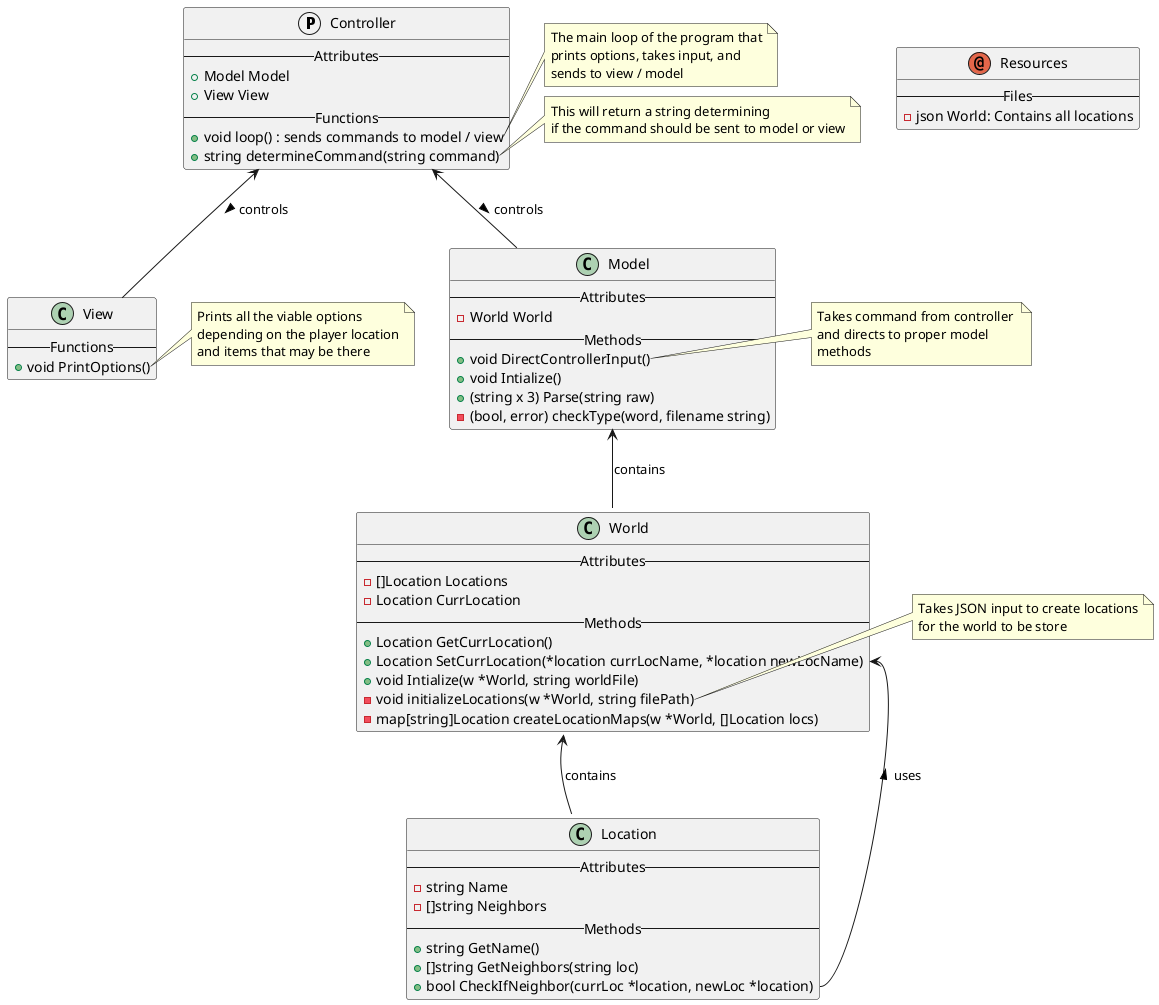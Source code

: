 @startuml class_diagram
protocol   Controller {
    --Attributes--
    + Model Model
    + View View
    --Functions--
    + void loop() : sends commands to model / view
    + string determineCommand(string command)
}
note right of Controller::loop
    The main loop of the program that
    prints options, takes input, and
    sends to view / model
end note
note right of Controller::determineCommand
    This will return a string determining
    if the command should be sent to model or view
end note

class   View {
    --Functions--
    + void PrintOptions()
}
note right of View::PrintOptions
    Prints all the viable options
    depending on the player location
    and items that may be there
end note

class   Model {
    --Attributes--
    - World World
    --Methods--
    + void DirectControllerInput()
    + void Intialize()
    + (string x 3) Parse(string raw)
    - (bool, error) checkType(word, filename string)
}
note right of Model::DirectControllerInput
    Takes command from controller 
    and directs to proper model
    methods
end note

class World {
    --Attributes--
    - []Location Locations
    - Location CurrLocation
    --Methods--
    + Location GetCurrLocation()
    + Location SetCurrLocation(*location currLocName, *location newLocName)
    + void Intialize(w *World, string worldFile)
    - void initializeLocations(w *World, string filePath)
    - map[string]Location createLocationMaps(w *World, []Location locs)
}
note right of World::initializeLocations
    Takes JSON input to create locations
    for the world to be store
end note

class Location {
    --Attributes--
    - string Name 
    - []string Neighbors
    --Methods--
    + string GetName()
    + []string GetNeighbors(string loc)
    + bool CheckIfNeighbor(currLoc *location, newLoc *location)
}

annotation Resources {
    --Files--
    - json World: Contains all locations
}

Controller <-- Model : controls >
Controller <-- View : controls >
Model <-- World : contains
World <-- Location : contains
World::SetCurrLocation <-- Location::CheckIfNeighbor : uses <


@enduml